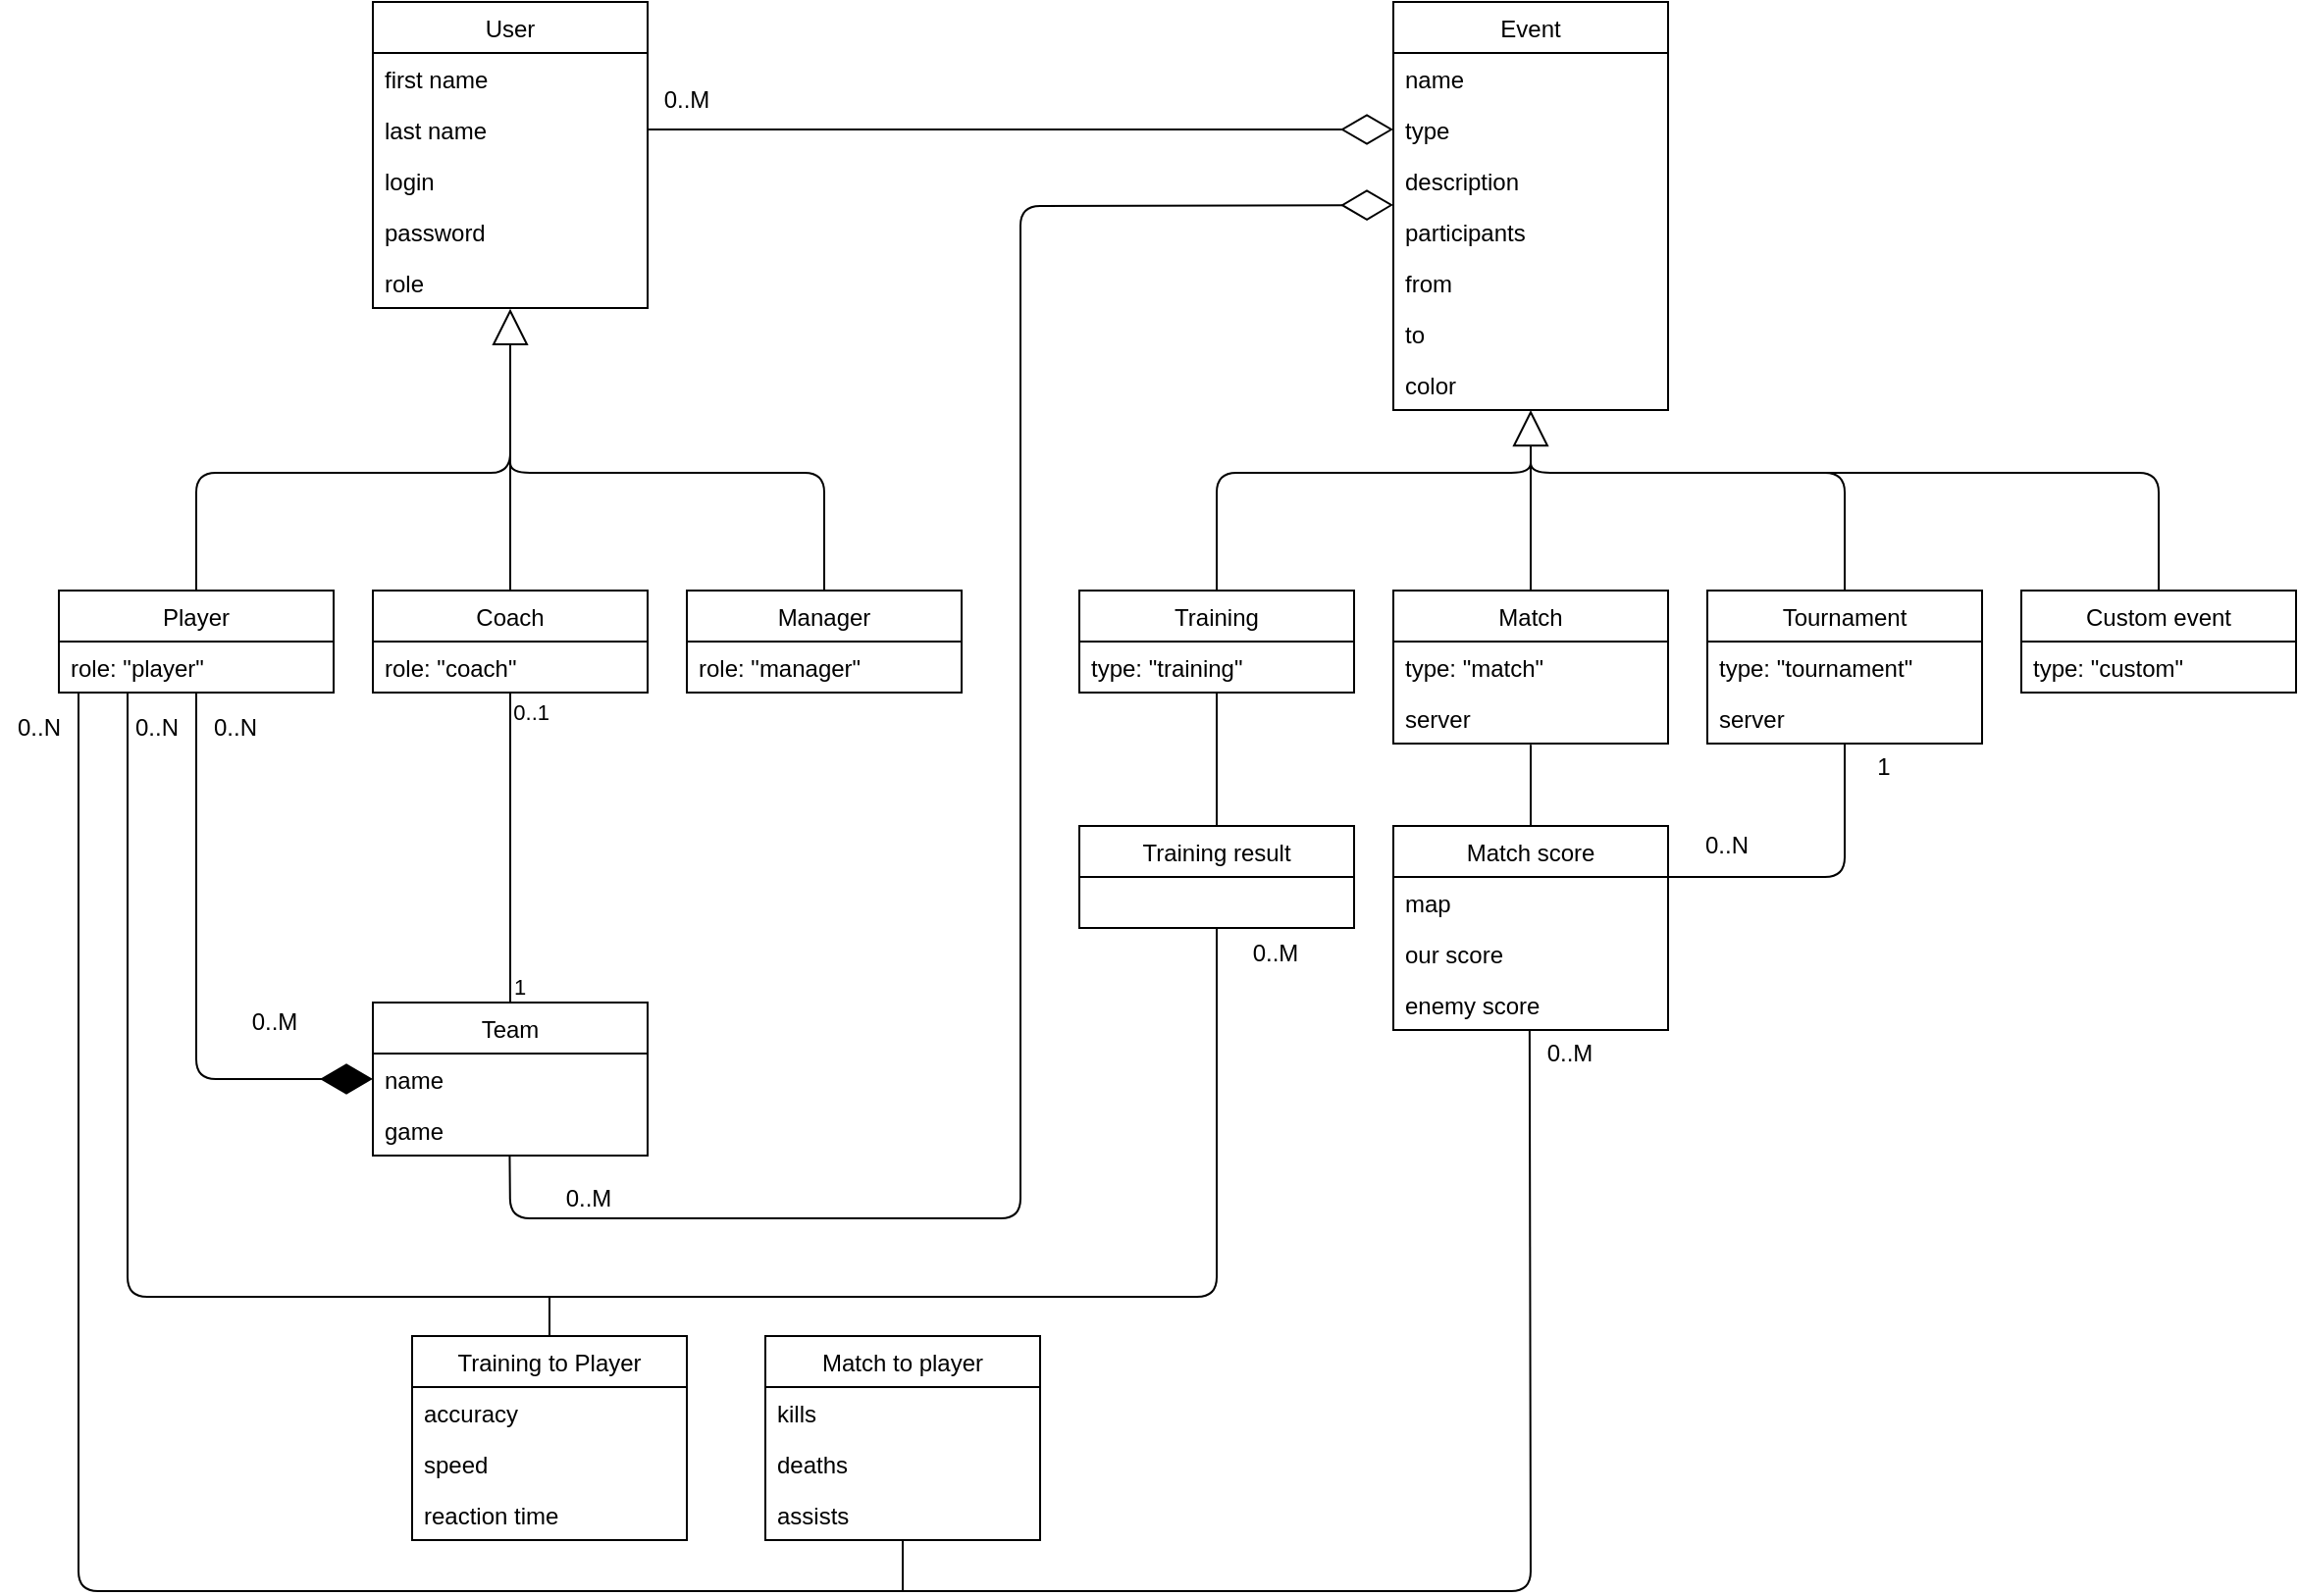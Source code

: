 <mxfile version="13.8.8" type="github">
  <diagram name="Page-1" id="9f46799a-70d6-7492-0946-bef42562c5a5">
    <mxGraphModel dx="1673" dy="1746" grid="1" gridSize="10" guides="1" tooltips="1" connect="1" arrows="1" fold="1" page="1" pageScale="1" pageWidth="1100" pageHeight="850" background="#ffffff" math="0" shadow="0">
      <root>
        <mxCell id="0" />
        <mxCell id="1" parent="0" />
        <mxCell id="ADOGvdhmfN3bZAimNRa--12" value="Tournament" style="swimlane;fontStyle=0;childLayout=stackLayout;horizontal=1;startSize=26;fillColor=none;horizontalStack=0;resizeParent=1;resizeParentMax=0;resizeLast=0;collapsible=1;marginBottom=0;" vertex="1" parent="1">
          <mxGeometry x="880" y="250" width="140" height="78" as="geometry" />
        </mxCell>
        <mxCell id="ADOGvdhmfN3bZAimNRa--13" value="type: &quot;tournament&quot;" style="text;strokeColor=none;fillColor=none;align=left;verticalAlign=top;spacingLeft=4;spacingRight=4;overflow=hidden;rotatable=0;points=[[0,0.5],[1,0.5]];portConstraint=eastwest;" vertex="1" parent="ADOGvdhmfN3bZAimNRa--12">
          <mxGeometry y="26" width="140" height="26" as="geometry" />
        </mxCell>
        <mxCell id="ADOGvdhmfN3bZAimNRa--14" value="server" style="text;strokeColor=none;fillColor=none;align=left;verticalAlign=top;spacingLeft=4;spacingRight=4;overflow=hidden;rotatable=0;points=[[0,0.5],[1,0.5]];portConstraint=eastwest;" vertex="1" parent="ADOGvdhmfN3bZAimNRa--12">
          <mxGeometry y="52" width="140" height="26" as="geometry" />
        </mxCell>
        <mxCell id="-_pgTqp3qG2hkj3o-jc9-15" value="" style="endArrow=block;endSize=16;endFill=0;html=1;exitX=0.5;exitY=0;exitDx=0;exitDy=0;entryX=0.5;entryY=1.015;entryDx=0;entryDy=0;entryPerimeter=0;" parent="1" target="NWaXI-73P_ARyc7S3DBA-15" edge="1">
          <mxGeometry width="160" relative="1" as="geometry">
            <mxPoint x="110" y="250" as="sourcePoint" />
            <mxPoint x="270" y="210" as="targetPoint" />
            <Array as="points">
              <mxPoint x="110" y="190" />
              <mxPoint x="270" y="190" />
            </Array>
          </mxGeometry>
        </mxCell>
        <mxCell id="-_pgTqp3qG2hkj3o-jc9-16" value="" style="endArrow=none;html=1;exitX=0.5;exitY=0;exitDx=0;exitDy=0;" parent="1" edge="1">
          <mxGeometry width="50" height="50" relative="1" as="geometry">
            <mxPoint x="270" y="250" as="sourcePoint" />
            <mxPoint x="270" y="180" as="targetPoint" />
          </mxGeometry>
        </mxCell>
        <mxCell id="-_pgTqp3qG2hkj3o-jc9-17" value="" style="endArrow=none;html=1;exitX=0.5;exitY=0;exitDx=0;exitDy=0;" parent="1" edge="1">
          <mxGeometry width="50" height="50" relative="1" as="geometry">
            <mxPoint x="430" y="250" as="sourcePoint" />
            <mxPoint x="270" y="180" as="targetPoint" />
            <Array as="points">
              <mxPoint x="430" y="190" />
              <mxPoint x="270" y="190" />
            </Array>
          </mxGeometry>
        </mxCell>
        <mxCell id="-_pgTqp3qG2hkj3o-jc9-1" value="User" style="swimlane;fontStyle=0;childLayout=stackLayout;horizontal=1;startSize=26;fillColor=none;horizontalStack=0;resizeParent=1;resizeParentMax=0;resizeLast=0;collapsible=1;marginBottom=0;" parent="1" vertex="1">
          <mxGeometry x="200" y="-50" width="140" height="156" as="geometry">
            <mxRectangle x="200" y="30" width="90" height="26" as="alternateBounds" />
          </mxGeometry>
        </mxCell>
        <mxCell id="-_pgTqp3qG2hkj3o-jc9-6" value="first name" style="text;strokeColor=none;fillColor=none;align=left;verticalAlign=top;spacingLeft=4;spacingRight=4;overflow=hidden;rotatable=0;points=[[0,0.5],[1,0.5]];portConstraint=eastwest;" parent="-_pgTqp3qG2hkj3o-jc9-1" vertex="1">
          <mxGeometry y="26" width="140" height="26" as="geometry" />
        </mxCell>
        <mxCell id="ADOGvdhmfN3bZAimNRa--1" value="last name" style="text;strokeColor=none;fillColor=none;align=left;verticalAlign=top;spacingLeft=4;spacingRight=4;overflow=hidden;rotatable=0;points=[[0,0.5],[1,0.5]];portConstraint=eastwest;" vertex="1" parent="-_pgTqp3qG2hkj3o-jc9-1">
          <mxGeometry y="52" width="140" height="26" as="geometry" />
        </mxCell>
        <mxCell id="-_pgTqp3qG2hkj3o-jc9-7" value="login" style="text;strokeColor=none;fillColor=none;align=left;verticalAlign=top;spacingLeft=4;spacingRight=4;overflow=hidden;rotatable=0;points=[[0,0.5],[1,0.5]];portConstraint=eastwest;" parent="-_pgTqp3qG2hkj3o-jc9-1" vertex="1">
          <mxGeometry y="78" width="140" height="26" as="geometry" />
        </mxCell>
        <mxCell id="-_pgTqp3qG2hkj3o-jc9-8" value="password" style="text;strokeColor=none;fillColor=none;align=left;verticalAlign=top;spacingLeft=4;spacingRight=4;overflow=hidden;rotatable=0;points=[[0,0.5],[1,0.5]];portConstraint=eastwest;" parent="-_pgTqp3qG2hkj3o-jc9-1" vertex="1">
          <mxGeometry y="104" width="140" height="26" as="geometry" />
        </mxCell>
        <mxCell id="NWaXI-73P_ARyc7S3DBA-15" value="role" style="text;strokeColor=none;fillColor=none;align=left;verticalAlign=top;spacingLeft=4;spacingRight=4;overflow=hidden;rotatable=0;points=[[0,0.5],[1,0.5]];portConstraint=eastwest;" parent="-_pgTqp3qG2hkj3o-jc9-1" vertex="1">
          <mxGeometry y="130" width="140" height="26" as="geometry" />
        </mxCell>
        <mxCell id="-_pgTqp3qG2hkj3o-jc9-22" value="" style="endArrow=diamondThin;endFill=1;endSize=24;html=1;entryX=0;entryY=0.5;entryDx=0;entryDy=0;exitX=0.5;exitY=1;exitDx=0;exitDy=0;" parent="1" target="-_pgTqp3qG2hkj3o-jc9-18" edge="1">
          <mxGeometry width="160" relative="1" as="geometry">
            <mxPoint x="110" y="302" as="sourcePoint" />
            <mxPoint x="400" y="380" as="targetPoint" />
            <Array as="points">
              <mxPoint x="110" y="499" />
            </Array>
          </mxGeometry>
        </mxCell>
        <mxCell id="-_pgTqp3qG2hkj3o-jc9-23" value="0..M" style="text;html=1;strokeColor=none;fillColor=none;align=center;verticalAlign=middle;whiteSpace=wrap;rounded=0;" parent="1" vertex="1">
          <mxGeometry x="130" y="460" width="40" height="20" as="geometry" />
        </mxCell>
        <mxCell id="-_pgTqp3qG2hkj3o-jc9-24" value="0..N" style="text;html=1;strokeColor=none;fillColor=none;align=center;verticalAlign=middle;whiteSpace=wrap;rounded=0;" parent="1" vertex="1">
          <mxGeometry x="110" y="310" width="40" height="20" as="geometry" />
        </mxCell>
        <mxCell id="-_pgTqp3qG2hkj3o-jc9-25" value="" style="endArrow=none;html=1;edgeStyle=orthogonalEdgeStyle;entryX=0.5;entryY=1;entryDx=0;entryDy=0;exitX=0.5;exitY=0;exitDx=0;exitDy=0;" parent="1" source="-_pgTqp3qG2hkj3o-jc9-18" edge="1">
          <mxGeometry relative="1" as="geometry">
            <mxPoint x="350" y="410" as="sourcePoint" />
            <mxPoint x="270" y="302" as="targetPoint" />
            <Array as="points">
              <mxPoint x="270" y="440" />
              <mxPoint x="270" y="440" />
            </Array>
          </mxGeometry>
        </mxCell>
        <mxCell id="-_pgTqp3qG2hkj3o-jc9-26" value="1" style="edgeLabel;resizable=0;html=1;align=left;verticalAlign=bottom;" parent="-_pgTqp3qG2hkj3o-jc9-25" connectable="0" vertex="1">
          <mxGeometry x="-1" relative="1" as="geometry" />
        </mxCell>
        <mxCell id="-_pgTqp3qG2hkj3o-jc9-27" value="0..1" style="edgeLabel;resizable=0;html=1;align=right;verticalAlign=bottom;" parent="-_pgTqp3qG2hkj3o-jc9-25" connectable="0" vertex="1">
          <mxGeometry x="1" relative="1" as="geometry">
            <mxPoint x="20" y="18.03" as="offset" />
          </mxGeometry>
        </mxCell>
        <mxCell id="-_pgTqp3qG2hkj3o-jc9-28" value="Event" style="swimlane;fontStyle=0;childLayout=stackLayout;horizontal=1;startSize=26;fillColor=none;horizontalStack=0;resizeParent=1;resizeParentMax=0;resizeLast=0;collapsible=1;marginBottom=0;" parent="1" vertex="1">
          <mxGeometry x="720" y="-50" width="140" height="208" as="geometry" />
        </mxCell>
        <mxCell id="-_pgTqp3qG2hkj3o-jc9-29" value="name" style="text;strokeColor=none;fillColor=none;align=left;verticalAlign=top;spacingLeft=4;spacingRight=4;overflow=hidden;rotatable=0;points=[[0,0.5],[1,0.5]];portConstraint=eastwest;" parent="-_pgTqp3qG2hkj3o-jc9-28" vertex="1">
          <mxGeometry y="26" width="140" height="26" as="geometry" />
        </mxCell>
        <mxCell id="-_pgTqp3qG2hkj3o-jc9-30" value="type" style="text;strokeColor=none;fillColor=none;align=left;verticalAlign=top;spacingLeft=4;spacingRight=4;overflow=hidden;rotatable=0;points=[[0,0.5],[1,0.5]];portConstraint=eastwest;" parent="-_pgTqp3qG2hkj3o-jc9-28" vertex="1">
          <mxGeometry y="52" width="140" height="26" as="geometry" />
        </mxCell>
        <mxCell id="ADOGvdhmfN3bZAimNRa--16" value="description" style="text;strokeColor=none;fillColor=none;align=left;verticalAlign=top;spacingLeft=4;spacingRight=4;overflow=hidden;rotatable=0;points=[[0,0.5],[1,0.5]];portConstraint=eastwest;" vertex="1" parent="-_pgTqp3qG2hkj3o-jc9-28">
          <mxGeometry y="78" width="140" height="26" as="geometry" />
        </mxCell>
        <mxCell id="-_pgTqp3qG2hkj3o-jc9-31" value="participants" style="text;strokeColor=none;fillColor=none;align=left;verticalAlign=top;spacingLeft=4;spacingRight=4;overflow=hidden;rotatable=0;points=[[0,0.5],[1,0.5]];portConstraint=eastwest;" parent="-_pgTqp3qG2hkj3o-jc9-28" vertex="1">
          <mxGeometry y="104" width="140" height="26" as="geometry" />
        </mxCell>
        <mxCell id="NWaXI-73P_ARyc7S3DBA-1" value="from" style="text;strokeColor=none;fillColor=none;align=left;verticalAlign=top;spacingLeft=4;spacingRight=4;overflow=hidden;rotatable=0;points=[[0,0.5],[1,0.5]];portConstraint=eastwest;" parent="-_pgTqp3qG2hkj3o-jc9-28" vertex="1">
          <mxGeometry y="130" width="140" height="26" as="geometry" />
        </mxCell>
        <mxCell id="NWaXI-73P_ARyc7S3DBA-2" value="to" style="text;strokeColor=none;fillColor=none;align=left;verticalAlign=top;spacingLeft=4;spacingRight=4;overflow=hidden;rotatable=0;points=[[0,0.5],[1,0.5]];portConstraint=eastwest;" parent="-_pgTqp3qG2hkj3o-jc9-28" vertex="1">
          <mxGeometry y="156" width="140" height="26" as="geometry" />
        </mxCell>
        <mxCell id="NWaXI-73P_ARyc7S3DBA-3" value="color" style="text;strokeColor=none;fillColor=none;align=left;verticalAlign=top;spacingLeft=4;spacingRight=4;overflow=hidden;rotatable=0;points=[[0,0.5],[1,0.5]];portConstraint=eastwest;" parent="-_pgTqp3qG2hkj3o-jc9-28" vertex="1">
          <mxGeometry y="182" width="140" height="26" as="geometry" />
        </mxCell>
        <mxCell id="-_pgTqp3qG2hkj3o-jc9-37" value="" style="endArrow=block;endSize=16;endFill=0;html=1;exitX=0.5;exitY=0;exitDx=0;exitDy=0;entryX=0.5;entryY=1;entryDx=0;entryDy=0;" parent="1" target="-_pgTqp3qG2hkj3o-jc9-28" edge="1">
          <mxGeometry width="160" relative="1" as="geometry">
            <mxPoint x="790" y="250" as="sourcePoint" />
            <mxPoint x="890" y="450" as="targetPoint" />
          </mxGeometry>
        </mxCell>
        <mxCell id="-_pgTqp3qG2hkj3o-jc9-40" value="" style="endArrow=none;html=1;exitX=0.5;exitY=0;exitDx=0;exitDy=0;" parent="1" edge="1">
          <mxGeometry width="50" height="50" relative="1" as="geometry">
            <mxPoint x="950" y="250" as="sourcePoint" />
            <mxPoint x="790" y="180" as="targetPoint" />
            <Array as="points">
              <mxPoint x="950" y="190" />
              <mxPoint x="790" y="190" />
            </Array>
          </mxGeometry>
        </mxCell>
        <mxCell id="-_pgTqp3qG2hkj3o-jc9-43" value="" style="endArrow=none;html=1;exitX=0.5;exitY=0;exitDx=0;exitDy=0;" parent="1" edge="1">
          <mxGeometry width="50" height="50" relative="1" as="geometry">
            <mxPoint x="630" y="250" as="sourcePoint" />
            <mxPoint x="790" y="180" as="targetPoint" />
            <Array as="points">
              <mxPoint x="630" y="190" />
              <mxPoint x="790" y="190" />
            </Array>
          </mxGeometry>
        </mxCell>
        <mxCell id="-_pgTqp3qG2hkj3o-jc9-45" value="" style="endArrow=diamondThin;endFill=0;endSize=24;html=1;entryX=0;entryY=0.5;entryDx=0;entryDy=0;exitX=1;exitY=0.5;exitDx=0;exitDy=0;" parent="1" target="-_pgTqp3qG2hkj3o-jc9-30" edge="1">
          <mxGeometry width="160" relative="1" as="geometry">
            <mxPoint x="340" y="15" as="sourcePoint" />
            <mxPoint x="710" y="100" as="targetPoint" />
          </mxGeometry>
        </mxCell>
        <mxCell id="-_pgTqp3qG2hkj3o-jc9-49" value="0..M" style="text;html=1;strokeColor=none;fillColor=none;align=center;verticalAlign=middle;whiteSpace=wrap;rounded=0;" parent="1" vertex="1">
          <mxGeometry x="290" y="550" width="40" height="20" as="geometry" />
        </mxCell>
        <mxCell id="-_pgTqp3qG2hkj3o-jc9-52" value="" style="endArrow=none;html=1;exitX=0.5;exitY=0;exitDx=0;exitDy=0;" parent="1" edge="1">
          <mxGeometry width="50" height="50" relative="1" as="geometry">
            <mxPoint x="1110" y="250" as="sourcePoint" />
            <mxPoint x="940" y="190" as="targetPoint" />
            <Array as="points">
              <mxPoint x="1110" y="190" />
            </Array>
          </mxGeometry>
        </mxCell>
        <mxCell id="-_pgTqp3qG2hkj3o-jc9-53" value="Training result" style="swimlane;fontStyle=0;childLayout=stackLayout;horizontal=1;startSize=26;fillColor=none;horizontalStack=0;resizeParent=1;resizeParentMax=0;resizeLast=0;collapsible=1;marginBottom=0;" parent="1" vertex="1">
          <mxGeometry x="560" y="370" width="140" height="52" as="geometry" />
        </mxCell>
        <mxCell id="-_pgTqp3qG2hkj3o-jc9-57" value="" style="endArrow=none;html=1;entryX=0.5;entryY=1;entryDx=0;entryDy=0;exitX=0.5;exitY=0;exitDx=0;exitDy=0;" parent="1" source="-_pgTqp3qG2hkj3o-jc9-53" edge="1">
          <mxGeometry width="50" height="50" relative="1" as="geometry">
            <mxPoint x="790" y="510" as="sourcePoint" />
            <mxPoint x="630" y="302" as="targetPoint" />
          </mxGeometry>
        </mxCell>
        <mxCell id="-_pgTqp3qG2hkj3o-jc9-18" value="Team" style="swimlane;fontStyle=0;childLayout=stackLayout;horizontal=1;startSize=26;fillColor=none;horizontalStack=0;resizeParent=1;resizeParentMax=0;resizeLast=0;collapsible=1;marginBottom=0;" parent="1" vertex="1">
          <mxGeometry x="200" y="460" width="140" height="78" as="geometry" />
        </mxCell>
        <mxCell id="-_pgTqp3qG2hkj3o-jc9-19" value="name" style="text;strokeColor=none;fillColor=none;align=left;verticalAlign=top;spacingLeft=4;spacingRight=4;overflow=hidden;rotatable=0;points=[[0,0.5],[1,0.5]];portConstraint=eastwest;" parent="-_pgTqp3qG2hkj3o-jc9-18" vertex="1">
          <mxGeometry y="26" width="140" height="26" as="geometry" />
        </mxCell>
        <mxCell id="NWaXI-73P_ARyc7S3DBA-21" value="game" style="text;strokeColor=none;fillColor=none;align=left;verticalAlign=top;spacingLeft=4;spacingRight=4;overflow=hidden;rotatable=0;points=[[0,0.5],[1,0.5]];portConstraint=eastwest;" parent="-_pgTqp3qG2hkj3o-jc9-18" vertex="1">
          <mxGeometry y="52" width="140" height="26" as="geometry" />
        </mxCell>
        <mxCell id="-_pgTqp3qG2hkj3o-jc9-59" value="" style="endArrow=none;html=1;entryX=0.5;entryY=1;entryDx=0;entryDy=0;exitX=0.25;exitY=1;exitDx=0;exitDy=0;" parent="1" target="-_pgTqp3qG2hkj3o-jc9-53" edge="1">
          <mxGeometry width="50" height="50" relative="1" as="geometry">
            <mxPoint x="75" y="302" as="sourcePoint" />
            <mxPoint x="660" y="590" as="targetPoint" />
            <Array as="points">
              <mxPoint x="75" y="610" />
              <mxPoint x="630" y="610" />
            </Array>
          </mxGeometry>
        </mxCell>
        <mxCell id="-_pgTqp3qG2hkj3o-jc9-60" value="0..M" style="text;html=1;strokeColor=none;fillColor=none;align=center;verticalAlign=middle;whiteSpace=wrap;rounded=0;" parent="1" vertex="1">
          <mxGeometry x="640" y="425" width="40" height="20" as="geometry" />
        </mxCell>
        <mxCell id="-_pgTqp3qG2hkj3o-jc9-61" value="0..N" style="text;html=1;strokeColor=none;fillColor=none;align=center;verticalAlign=middle;whiteSpace=wrap;rounded=0;" parent="1" vertex="1">
          <mxGeometry x="70" y="310" width="40" height="20" as="geometry" />
        </mxCell>
        <mxCell id="-_pgTqp3qG2hkj3o-jc9-66" value="" style="endArrow=none;html=1;exitX=0.5;exitY=0;exitDx=0;exitDy=0;" parent="1" source="-_pgTqp3qG2hkj3o-jc9-62" edge="1">
          <mxGeometry width="50" height="50" relative="1" as="geometry">
            <mxPoint x="150" y="700" as="sourcePoint" />
            <mxPoint x="290" y="610" as="targetPoint" />
          </mxGeometry>
        </mxCell>
        <mxCell id="-_pgTqp3qG2hkj3o-jc9-69" value="0..M" style="text;html=1;strokeColor=none;fillColor=none;align=center;verticalAlign=middle;whiteSpace=wrap;rounded=0;" parent="1" vertex="1">
          <mxGeometry x="790" y="476" width="40" height="20" as="geometry" />
        </mxCell>
        <mxCell id="-_pgTqp3qG2hkj3o-jc9-70" value="" style="endArrow=none;html=1;exitX=0.5;exitY=0;exitDx=0;exitDy=0;entryX=0.5;entryY=1.022;entryDx=0;entryDy=0;entryPerimeter=0;" parent="1" target="ADOGvdhmfN3bZAimNRa--6" edge="1">
          <mxGeometry width="50" height="50" relative="1" as="geometry">
            <mxPoint x="790" y="370" as="sourcePoint" />
            <mxPoint x="820" y="350" as="targetPoint" />
          </mxGeometry>
        </mxCell>
        <mxCell id="-_pgTqp3qG2hkj3o-jc9-71" value="" style="endArrow=none;html=1;entryX=1;entryY=0.5;entryDx=0;entryDy=0;exitX=0.5;exitY=1;exitDx=0;exitDy=0;" parent="1" source="ADOGvdhmfN3bZAimNRa--12" edge="1">
          <mxGeometry width="50" height="50" relative="1" as="geometry">
            <mxPoint x="950" y="303.326" as="sourcePoint" />
            <mxPoint x="860" y="396" as="targetPoint" />
            <Array as="points">
              <mxPoint x="950" y="396" />
            </Array>
          </mxGeometry>
        </mxCell>
        <mxCell id="-_pgTqp3qG2hkj3o-jc9-72" value="0..N" style="text;html=1;strokeColor=none;fillColor=none;align=center;verticalAlign=middle;whiteSpace=wrap;rounded=0;" parent="1" vertex="1">
          <mxGeometry x="870" y="370" width="40" height="20" as="geometry" />
        </mxCell>
        <mxCell id="-_pgTqp3qG2hkj3o-jc9-73" value="1" style="text;html=1;strokeColor=none;fillColor=none;align=center;verticalAlign=middle;whiteSpace=wrap;rounded=0;" parent="1" vertex="1">
          <mxGeometry x="950" y="330" width="40" height="20" as="geometry" />
        </mxCell>
        <mxCell id="-_pgTqp3qG2hkj3o-jc9-74" value="" style="endArrow=none;html=1;entryX=0.496;entryY=1.002;entryDx=0;entryDy=0;entryPerimeter=0;" parent="1" target="NWaXI-73P_ARyc7S3DBA-20" edge="1">
          <mxGeometry width="50" height="50" relative="1" as="geometry">
            <mxPoint x="50" y="302" as="sourcePoint" />
            <mxPoint x="790" y="422" as="targetPoint" />
            <Array as="points">
              <mxPoint x="50" y="760" />
              <mxPoint x="790" y="760" />
            </Array>
          </mxGeometry>
        </mxCell>
        <mxCell id="-_pgTqp3qG2hkj3o-jc9-75" value="0..N" style="text;html=1;strokeColor=none;fillColor=none;align=center;verticalAlign=middle;whiteSpace=wrap;rounded=0;" parent="1" vertex="1">
          <mxGeometry x="10" y="310" width="40" height="20" as="geometry" />
        </mxCell>
        <mxCell id="-_pgTqp3qG2hkj3o-jc9-62" value="Training to Player" style="swimlane;fontStyle=0;childLayout=stackLayout;horizontal=1;startSize=26;fillColor=none;horizontalStack=0;resizeParent=1;resizeParentMax=0;resizeLast=0;collapsible=1;marginBottom=0;" parent="1" vertex="1">
          <mxGeometry x="220" y="630" width="140" height="104" as="geometry" />
        </mxCell>
        <mxCell id="-_pgTqp3qG2hkj3o-jc9-63" value="accuracy" style="text;strokeColor=none;fillColor=none;align=left;verticalAlign=top;spacingLeft=4;spacingRight=4;overflow=hidden;rotatable=0;points=[[0,0.5],[1,0.5]];portConstraint=eastwest;" parent="-_pgTqp3qG2hkj3o-jc9-62" vertex="1">
          <mxGeometry y="26" width="140" height="26" as="geometry" />
        </mxCell>
        <mxCell id="NWaXI-73P_ARyc7S3DBA-16" value="speed" style="text;strokeColor=none;fillColor=none;align=left;verticalAlign=top;spacingLeft=4;spacingRight=4;overflow=hidden;rotatable=0;points=[[0,0.5],[1,0.5]];portConstraint=eastwest;" parent="-_pgTqp3qG2hkj3o-jc9-62" vertex="1">
          <mxGeometry y="52" width="140" height="26" as="geometry" />
        </mxCell>
        <mxCell id="-_pgTqp3qG2hkj3o-jc9-67" value="reaction time" style="text;strokeColor=none;fillColor=none;align=left;verticalAlign=top;spacingLeft=4;spacingRight=4;overflow=hidden;rotatable=0;points=[[0,0.5],[1,0.5]];portConstraint=eastwest;" parent="-_pgTqp3qG2hkj3o-jc9-62" vertex="1">
          <mxGeometry y="78" width="140" height="26" as="geometry" />
        </mxCell>
        <mxCell id="-_pgTqp3qG2hkj3o-jc9-76" value="Match to player" style="swimlane;fontStyle=0;childLayout=stackLayout;horizontal=1;startSize=26;fillColor=none;horizontalStack=0;resizeParent=1;resizeParentMax=0;resizeLast=0;collapsible=1;marginBottom=0;" parent="1" vertex="1">
          <mxGeometry x="400" y="630" width="140" height="104" as="geometry" />
        </mxCell>
        <mxCell id="-_pgTqp3qG2hkj3o-jc9-77" value="kills" style="text;strokeColor=none;fillColor=none;align=left;verticalAlign=top;spacingLeft=4;spacingRight=4;overflow=hidden;rotatable=0;points=[[0,0.5],[1,0.5]];portConstraint=eastwest;" parent="-_pgTqp3qG2hkj3o-jc9-76" vertex="1">
          <mxGeometry y="26" width="140" height="26" as="geometry" />
        </mxCell>
        <mxCell id="-_pgTqp3qG2hkj3o-jc9-80" value="deaths" style="text;strokeColor=none;fillColor=none;align=left;verticalAlign=top;spacingLeft=4;spacingRight=4;overflow=hidden;rotatable=0;points=[[0,0.5],[1,0.5]];portConstraint=eastwest;" parent="-_pgTqp3qG2hkj3o-jc9-76" vertex="1">
          <mxGeometry y="52" width="140" height="26" as="geometry" />
        </mxCell>
        <mxCell id="-_pgTqp3qG2hkj3o-jc9-81" value="assists" style="text;strokeColor=none;fillColor=none;align=left;verticalAlign=top;spacingLeft=4;spacingRight=4;overflow=hidden;rotatable=0;points=[[0,0.5],[1,0.5]];portConstraint=eastwest;" parent="-_pgTqp3qG2hkj3o-jc9-76" vertex="1">
          <mxGeometry y="78" width="140" height="26" as="geometry" />
        </mxCell>
        <mxCell id="-_pgTqp3qG2hkj3o-jc9-79" value="" style="endArrow=none;html=1;entryX=0.5;entryY=1;entryDx=0;entryDy=0;" parent="1" target="-_pgTqp3qG2hkj3o-jc9-76" edge="1">
          <mxGeometry width="50" height="50" relative="1" as="geometry">
            <mxPoint x="470" y="760" as="sourcePoint" />
            <mxPoint x="490" y="750" as="targetPoint" />
          </mxGeometry>
        </mxCell>
        <mxCell id="-_pgTqp3qG2hkj3o-jc9-85" value="Custom event" style="swimlane;fontStyle=0;childLayout=stackLayout;horizontal=1;startSize=26;fillColor=none;horizontalStack=0;resizeParent=1;resizeParentMax=0;resizeLast=0;collapsible=1;marginBottom=0;" parent="1" vertex="1">
          <mxGeometry x="1040" y="250" width="140" height="52" as="geometry" />
        </mxCell>
        <mxCell id="-_pgTqp3qG2hkj3o-jc9-86" value="type: &quot;custom&quot;" style="text;strokeColor=none;fillColor=none;align=left;verticalAlign=top;spacingLeft=4;spacingRight=4;overflow=hidden;rotatable=0;points=[[0,0.5],[1,0.5]];portConstraint=eastwest;" parent="-_pgTqp3qG2hkj3o-jc9-85" vertex="1">
          <mxGeometry y="26" width="140" height="26" as="geometry" />
        </mxCell>
        <mxCell id="NWaXI-73P_ARyc7S3DBA-5" value="Player" style="swimlane;fontStyle=0;childLayout=stackLayout;horizontal=1;startSize=26;fillColor=none;horizontalStack=0;resizeParent=1;resizeParentMax=0;resizeLast=0;collapsible=1;marginBottom=0;" parent="1" vertex="1">
          <mxGeometry x="40" y="250" width="140" height="52" as="geometry" />
        </mxCell>
        <mxCell id="NWaXI-73P_ARyc7S3DBA-6" value="role: &quot;player&quot;" style="text;strokeColor=none;fillColor=none;align=left;verticalAlign=top;spacingLeft=4;spacingRight=4;overflow=hidden;rotatable=0;points=[[0,0.5],[1,0.5]];portConstraint=eastwest;" parent="NWaXI-73P_ARyc7S3DBA-5" vertex="1">
          <mxGeometry y="26" width="140" height="26" as="geometry" />
        </mxCell>
        <mxCell id="NWaXI-73P_ARyc7S3DBA-9" value="Coach" style="swimlane;fontStyle=0;childLayout=stackLayout;horizontal=1;startSize=26;fillColor=none;horizontalStack=0;resizeParent=1;resizeParentMax=0;resizeLast=0;collapsible=1;marginBottom=0;" parent="1" vertex="1">
          <mxGeometry x="200" y="250" width="140" height="52" as="geometry" />
        </mxCell>
        <mxCell id="NWaXI-73P_ARyc7S3DBA-10" value="role: &quot;coach&quot;" style="text;strokeColor=none;fillColor=none;align=left;verticalAlign=top;spacingLeft=4;spacingRight=4;overflow=hidden;rotatable=0;points=[[0,0.5],[1,0.5]];portConstraint=eastwest;" parent="NWaXI-73P_ARyc7S3DBA-9" vertex="1">
          <mxGeometry y="26" width="140" height="26" as="geometry" />
        </mxCell>
        <mxCell id="NWaXI-73P_ARyc7S3DBA-11" value="Manager" style="swimlane;fontStyle=0;childLayout=stackLayout;horizontal=1;startSize=26;fillColor=none;horizontalStack=0;resizeParent=1;resizeParentMax=0;resizeLast=0;collapsible=1;marginBottom=0;" parent="1" vertex="1">
          <mxGeometry x="360" y="250" width="140" height="52" as="geometry" />
        </mxCell>
        <mxCell id="NWaXI-73P_ARyc7S3DBA-12" value="role: &quot;manager&quot;" style="text;strokeColor=none;fillColor=none;align=left;verticalAlign=top;spacingLeft=4;spacingRight=4;overflow=hidden;rotatable=0;points=[[0,0.5],[1,0.5]];portConstraint=eastwest;" parent="NWaXI-73P_ARyc7S3DBA-11" vertex="1">
          <mxGeometry y="26" width="140" height="26" as="geometry" />
        </mxCell>
        <mxCell id="NWaXI-73P_ARyc7S3DBA-17" value="Match score" style="swimlane;fontStyle=0;childLayout=stackLayout;horizontal=1;startSize=26;fillColor=none;horizontalStack=0;resizeParent=1;resizeParentMax=0;resizeLast=0;collapsible=1;marginBottom=0;" parent="1" vertex="1">
          <mxGeometry x="720" y="370" width="140" height="104" as="geometry" />
        </mxCell>
        <mxCell id="NWaXI-73P_ARyc7S3DBA-18" value="map" style="text;strokeColor=none;fillColor=none;align=left;verticalAlign=top;spacingLeft=4;spacingRight=4;overflow=hidden;rotatable=0;points=[[0,0.5],[1,0.5]];portConstraint=eastwest;" parent="NWaXI-73P_ARyc7S3DBA-17" vertex="1">
          <mxGeometry y="26" width="140" height="26" as="geometry" />
        </mxCell>
        <mxCell id="NWaXI-73P_ARyc7S3DBA-19" value="our score" style="text;strokeColor=none;fillColor=none;align=left;verticalAlign=top;spacingLeft=4;spacingRight=4;overflow=hidden;rotatable=0;points=[[0,0.5],[1,0.5]];portConstraint=eastwest;" parent="NWaXI-73P_ARyc7S3DBA-17" vertex="1">
          <mxGeometry y="52" width="140" height="26" as="geometry" />
        </mxCell>
        <mxCell id="NWaXI-73P_ARyc7S3DBA-20" value="enemy score" style="text;strokeColor=none;fillColor=none;align=left;verticalAlign=top;spacingLeft=4;spacingRight=4;overflow=hidden;rotatable=0;points=[[0,0.5],[1,0.5]];portConstraint=eastwest;" parent="NWaXI-73P_ARyc7S3DBA-17" vertex="1">
          <mxGeometry y="78" width="140" height="26" as="geometry" />
        </mxCell>
        <mxCell id="ADOGvdhmfN3bZAimNRa--2" value="Training" style="swimlane;fontStyle=0;childLayout=stackLayout;horizontal=1;startSize=26;fillColor=none;horizontalStack=0;resizeParent=1;resizeParentMax=0;resizeLast=0;collapsible=1;marginBottom=0;" vertex="1" parent="1">
          <mxGeometry x="560" y="250" width="140" height="52" as="geometry" />
        </mxCell>
        <mxCell id="ADOGvdhmfN3bZAimNRa--3" value="type: &quot;training&quot;" style="text;strokeColor=none;fillColor=none;align=left;verticalAlign=top;spacingLeft=4;spacingRight=4;overflow=hidden;rotatable=0;points=[[0,0.5],[1,0.5]];portConstraint=eastwest;" vertex="1" parent="ADOGvdhmfN3bZAimNRa--2">
          <mxGeometry y="26" width="140" height="26" as="geometry" />
        </mxCell>
        <mxCell id="ADOGvdhmfN3bZAimNRa--4" value="Match" style="swimlane;fontStyle=0;childLayout=stackLayout;horizontal=1;startSize=26;fillColor=none;horizontalStack=0;resizeParent=1;resizeParentMax=0;resizeLast=0;collapsible=1;marginBottom=0;" vertex="1" parent="1">
          <mxGeometry x="720" y="250" width="140" height="78" as="geometry" />
        </mxCell>
        <mxCell id="ADOGvdhmfN3bZAimNRa--5" value="type: &quot;match&quot;" style="text;strokeColor=none;fillColor=none;align=left;verticalAlign=top;spacingLeft=4;spacingRight=4;overflow=hidden;rotatable=0;points=[[0,0.5],[1,0.5]];portConstraint=eastwest;" vertex="1" parent="ADOGvdhmfN3bZAimNRa--4">
          <mxGeometry y="26" width="140" height="26" as="geometry" />
        </mxCell>
        <mxCell id="ADOGvdhmfN3bZAimNRa--6" value="server" style="text;strokeColor=none;fillColor=none;align=left;verticalAlign=top;spacingLeft=4;spacingRight=4;overflow=hidden;rotatable=0;points=[[0,0.5],[1,0.5]];portConstraint=eastwest;" vertex="1" parent="ADOGvdhmfN3bZAimNRa--4">
          <mxGeometry y="52" width="140" height="26" as="geometry" />
        </mxCell>
        <mxCell id="ADOGvdhmfN3bZAimNRa--17" value="" style="endArrow=diamondThin;endFill=0;endSize=24;html=1;entryX=0;entryY=0.5;entryDx=0;entryDy=0;exitX=0.498;exitY=1.001;exitDx=0;exitDy=0;exitPerimeter=0;" edge="1" parent="1" source="NWaXI-73P_ARyc7S3DBA-21">
          <mxGeometry width="160" relative="1" as="geometry">
            <mxPoint x="340" y="53.5" as="sourcePoint" />
            <mxPoint x="720" y="53.5" as="targetPoint" />
            <Array as="points">
              <mxPoint x="270" y="570" />
              <mxPoint x="530" y="570" />
              <mxPoint x="530" y="54" />
            </Array>
          </mxGeometry>
        </mxCell>
        <mxCell id="ADOGvdhmfN3bZAimNRa--18" value="0..M" style="text;html=1;strokeColor=none;fillColor=none;align=center;verticalAlign=middle;whiteSpace=wrap;rounded=0;" vertex="1" parent="1">
          <mxGeometry x="340" y="-10" width="40" height="20" as="geometry" />
        </mxCell>
      </root>
    </mxGraphModel>
  </diagram>
</mxfile>
